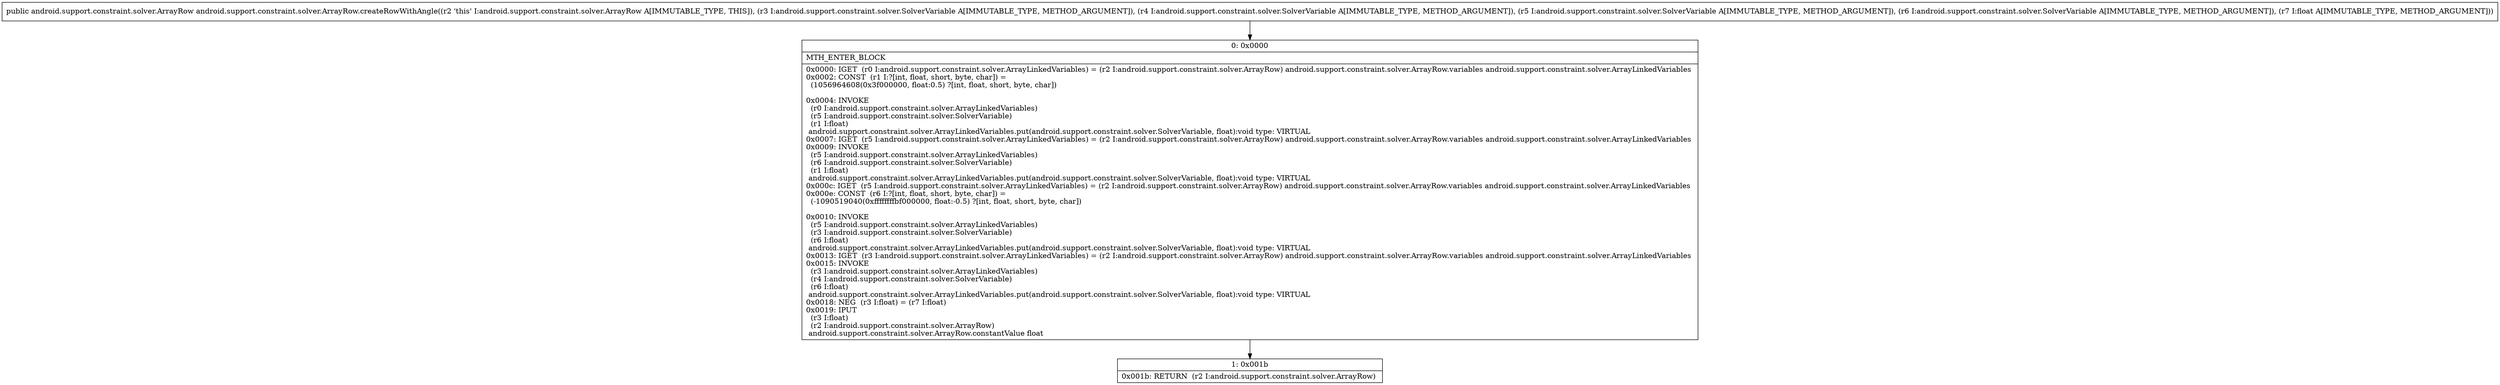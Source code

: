 digraph "CFG forandroid.support.constraint.solver.ArrayRow.createRowWithAngle(Landroid\/support\/constraint\/solver\/SolverVariable;Landroid\/support\/constraint\/solver\/SolverVariable;Landroid\/support\/constraint\/solver\/SolverVariable;Landroid\/support\/constraint\/solver\/SolverVariable;F)Landroid\/support\/constraint\/solver\/ArrayRow;" {
Node_0 [shape=record,label="{0\:\ 0x0000|MTH_ENTER_BLOCK\l|0x0000: IGET  (r0 I:android.support.constraint.solver.ArrayLinkedVariables) = (r2 I:android.support.constraint.solver.ArrayRow) android.support.constraint.solver.ArrayRow.variables android.support.constraint.solver.ArrayLinkedVariables \l0x0002: CONST  (r1 I:?[int, float, short, byte, char]) = \l  (1056964608(0x3f000000, float:0.5) ?[int, float, short, byte, char])\l \l0x0004: INVOKE  \l  (r0 I:android.support.constraint.solver.ArrayLinkedVariables)\l  (r5 I:android.support.constraint.solver.SolverVariable)\l  (r1 I:float)\l android.support.constraint.solver.ArrayLinkedVariables.put(android.support.constraint.solver.SolverVariable, float):void type: VIRTUAL \l0x0007: IGET  (r5 I:android.support.constraint.solver.ArrayLinkedVariables) = (r2 I:android.support.constraint.solver.ArrayRow) android.support.constraint.solver.ArrayRow.variables android.support.constraint.solver.ArrayLinkedVariables \l0x0009: INVOKE  \l  (r5 I:android.support.constraint.solver.ArrayLinkedVariables)\l  (r6 I:android.support.constraint.solver.SolverVariable)\l  (r1 I:float)\l android.support.constraint.solver.ArrayLinkedVariables.put(android.support.constraint.solver.SolverVariable, float):void type: VIRTUAL \l0x000c: IGET  (r5 I:android.support.constraint.solver.ArrayLinkedVariables) = (r2 I:android.support.constraint.solver.ArrayRow) android.support.constraint.solver.ArrayRow.variables android.support.constraint.solver.ArrayLinkedVariables \l0x000e: CONST  (r6 I:?[int, float, short, byte, char]) = \l  (\-1090519040(0xffffffffbf000000, float:\-0.5) ?[int, float, short, byte, char])\l \l0x0010: INVOKE  \l  (r5 I:android.support.constraint.solver.ArrayLinkedVariables)\l  (r3 I:android.support.constraint.solver.SolverVariable)\l  (r6 I:float)\l android.support.constraint.solver.ArrayLinkedVariables.put(android.support.constraint.solver.SolverVariable, float):void type: VIRTUAL \l0x0013: IGET  (r3 I:android.support.constraint.solver.ArrayLinkedVariables) = (r2 I:android.support.constraint.solver.ArrayRow) android.support.constraint.solver.ArrayRow.variables android.support.constraint.solver.ArrayLinkedVariables \l0x0015: INVOKE  \l  (r3 I:android.support.constraint.solver.ArrayLinkedVariables)\l  (r4 I:android.support.constraint.solver.SolverVariable)\l  (r6 I:float)\l android.support.constraint.solver.ArrayLinkedVariables.put(android.support.constraint.solver.SolverVariable, float):void type: VIRTUAL \l0x0018: NEG  (r3 I:float) = (r7 I:float) \l0x0019: IPUT  \l  (r3 I:float)\l  (r2 I:android.support.constraint.solver.ArrayRow)\l android.support.constraint.solver.ArrayRow.constantValue float \l}"];
Node_1 [shape=record,label="{1\:\ 0x001b|0x001b: RETURN  (r2 I:android.support.constraint.solver.ArrayRow) \l}"];
MethodNode[shape=record,label="{public android.support.constraint.solver.ArrayRow android.support.constraint.solver.ArrayRow.createRowWithAngle((r2 'this' I:android.support.constraint.solver.ArrayRow A[IMMUTABLE_TYPE, THIS]), (r3 I:android.support.constraint.solver.SolverVariable A[IMMUTABLE_TYPE, METHOD_ARGUMENT]), (r4 I:android.support.constraint.solver.SolverVariable A[IMMUTABLE_TYPE, METHOD_ARGUMENT]), (r5 I:android.support.constraint.solver.SolverVariable A[IMMUTABLE_TYPE, METHOD_ARGUMENT]), (r6 I:android.support.constraint.solver.SolverVariable A[IMMUTABLE_TYPE, METHOD_ARGUMENT]), (r7 I:float A[IMMUTABLE_TYPE, METHOD_ARGUMENT])) }"];
MethodNode -> Node_0;
Node_0 -> Node_1;
}

